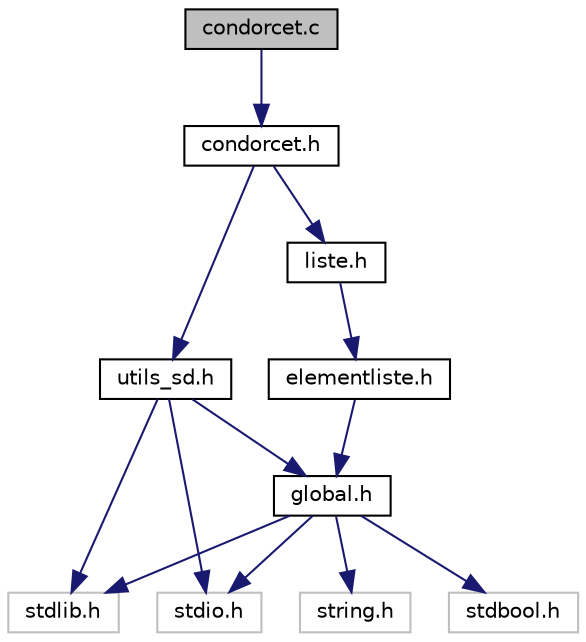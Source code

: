 digraph "condorcet.c"
{
  edge [fontname="Helvetica",fontsize="10",labelfontname="Helvetica",labelfontsize="10"];
  node [fontname="Helvetica",fontsize="10",shape=record];
  Node0 [label="condorcet.c",height=0.2,width=0.4,color="black", fillcolor="grey75", style="filled", fontcolor="black"];
  Node0 -> Node1 [color="midnightblue",fontsize="10",style="solid"];
  Node1 [label="condorcet.h",height=0.2,width=0.4,color="black", fillcolor="white", style="filled",URL="$condorcet_8h.html",tooltip="permet de trouver un vecteur de condorcet selon les méthodes schulzle, minmax et classement par paire..."];
  Node1 -> Node2 [color="midnightblue",fontsize="10",style="solid"];
  Node2 [label="utils_sd.h",height=0.2,width=0.4,color="black", fillcolor="white", style="filled",URL="$utils__sd_8h.html",tooltip="tout un ensemble de fonction utilitaire pour la manipulation des structure de données ..."];
  Node2 -> Node3 [color="midnightblue",fontsize="10",style="solid"];
  Node3 [label="stdio.h",height=0.2,width=0.4,color="grey75", fillcolor="white", style="filled"];
  Node2 -> Node4 [color="midnightblue",fontsize="10",style="solid"];
  Node4 [label="stdlib.h",height=0.2,width=0.4,color="grey75", fillcolor="white", style="filled"];
  Node2 -> Node5 [color="midnightblue",fontsize="10",style="solid"];
  Node5 [label="global.h",height=0.2,width=0.4,color="black", fillcolor="white", style="filled",URL="$global_8h.html"];
  Node5 -> Node3 [color="midnightblue",fontsize="10",style="solid"];
  Node5 -> Node6 [color="midnightblue",fontsize="10",style="solid"];
  Node6 [label="string.h",height=0.2,width=0.4,color="grey75", fillcolor="white", style="filled"];
  Node5 -> Node4 [color="midnightblue",fontsize="10",style="solid"];
  Node5 -> Node7 [color="midnightblue",fontsize="10",style="solid"];
  Node7 [label="stdbool.h",height=0.2,width=0.4,color="grey75", fillcolor="white", style="filled"];
  Node1 -> Node8 [color="midnightblue",fontsize="10",style="solid"];
  Node8 [label="liste.h",height=0.2,width=0.4,color="black", fillcolor="white", style="filled",URL="$liste_8h_source.html"];
  Node8 -> Node9 [color="midnightblue",fontsize="10",style="solid"];
  Node9 [label="elementliste.h",height=0.2,width=0.4,color="black", fillcolor="white", style="filled",URL="$elementliste_8h_source.html"];
  Node9 -> Node5 [color="midnightblue",fontsize="10",style="solid"];
}
